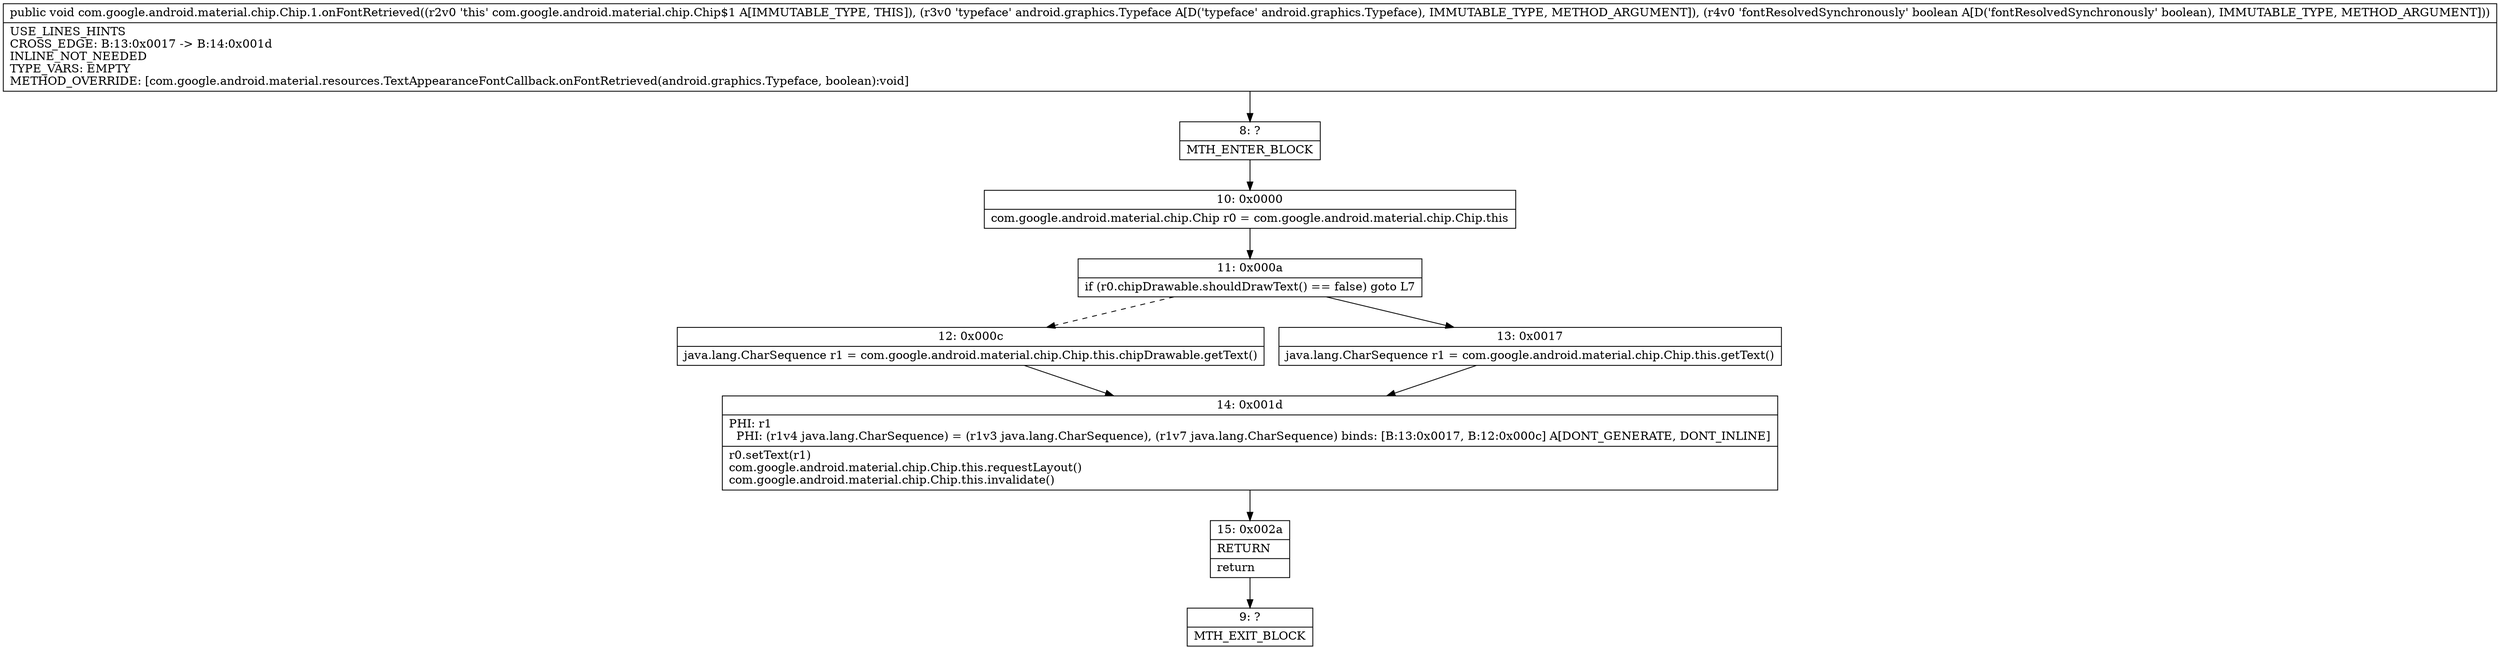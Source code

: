 digraph "CFG forcom.google.android.material.chip.Chip.1.onFontRetrieved(Landroid\/graphics\/Typeface;Z)V" {
Node_8 [shape=record,label="{8\:\ ?|MTH_ENTER_BLOCK\l}"];
Node_10 [shape=record,label="{10\:\ 0x0000|com.google.android.material.chip.Chip r0 = com.google.android.material.chip.Chip.this\l}"];
Node_11 [shape=record,label="{11\:\ 0x000a|if (r0.chipDrawable.shouldDrawText() == false) goto L7\l}"];
Node_12 [shape=record,label="{12\:\ 0x000c|java.lang.CharSequence r1 = com.google.android.material.chip.Chip.this.chipDrawable.getText()\l}"];
Node_14 [shape=record,label="{14\:\ 0x001d|PHI: r1 \l  PHI: (r1v4 java.lang.CharSequence) = (r1v3 java.lang.CharSequence), (r1v7 java.lang.CharSequence) binds: [B:13:0x0017, B:12:0x000c] A[DONT_GENERATE, DONT_INLINE]\l|r0.setText(r1)\lcom.google.android.material.chip.Chip.this.requestLayout()\lcom.google.android.material.chip.Chip.this.invalidate()\l}"];
Node_15 [shape=record,label="{15\:\ 0x002a|RETURN\l|return\l}"];
Node_9 [shape=record,label="{9\:\ ?|MTH_EXIT_BLOCK\l}"];
Node_13 [shape=record,label="{13\:\ 0x0017|java.lang.CharSequence r1 = com.google.android.material.chip.Chip.this.getText()\l}"];
MethodNode[shape=record,label="{public void com.google.android.material.chip.Chip.1.onFontRetrieved((r2v0 'this' com.google.android.material.chip.Chip$1 A[IMMUTABLE_TYPE, THIS]), (r3v0 'typeface' android.graphics.Typeface A[D('typeface' android.graphics.Typeface), IMMUTABLE_TYPE, METHOD_ARGUMENT]), (r4v0 'fontResolvedSynchronously' boolean A[D('fontResolvedSynchronously' boolean), IMMUTABLE_TYPE, METHOD_ARGUMENT]))  | USE_LINES_HINTS\lCROSS_EDGE: B:13:0x0017 \-\> B:14:0x001d\lINLINE_NOT_NEEDED\lTYPE_VARS: EMPTY\lMETHOD_OVERRIDE: [com.google.android.material.resources.TextAppearanceFontCallback.onFontRetrieved(android.graphics.Typeface, boolean):void]\l}"];
MethodNode -> Node_8;Node_8 -> Node_10;
Node_10 -> Node_11;
Node_11 -> Node_12[style=dashed];
Node_11 -> Node_13;
Node_12 -> Node_14;
Node_14 -> Node_15;
Node_15 -> Node_9;
Node_13 -> Node_14;
}

